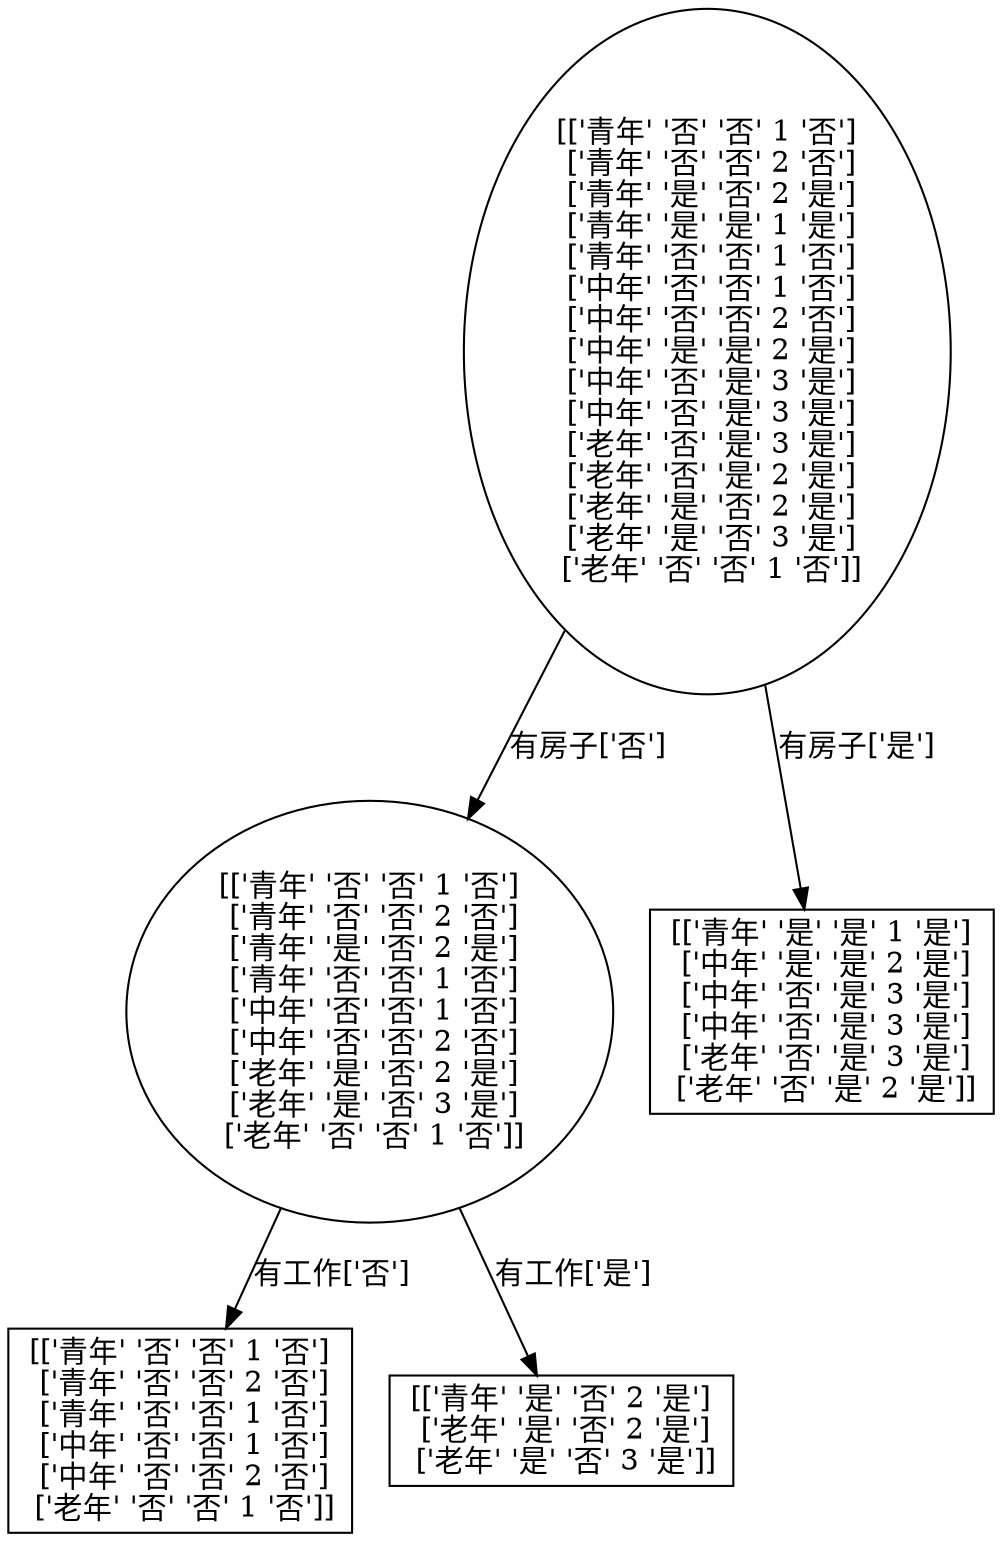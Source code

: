 digraph loan {
	"[['青年' '否' '否' 1 '否']
 ['青年' '否' '否' 2 '否']
 ['青年' '是' '否' 2 '是']
 ['青年' '是' '是' 1 '是']
 ['青年' '否' '否' 1 '否']
 ['中年' '否' '否' 1 '否']
 ['中年' '否' '否' 2 '否']
 ['中年' '是' '是' 2 '是']
 ['中年' '否' '是' 3 '是']
 ['中年' '否' '是' 3 '是']
 ['老年' '否' '是' 3 '是']
 ['老年' '否' '是' 2 '是']
 ['老年' '是' '否' 2 '是']
 ['老年' '是' '否' 3 '是']
 ['老年' '否' '否' 1 '否']]" [label="[['青年' '否' '否' 1 '否']
 ['青年' '否' '否' 2 '否']
 ['青年' '是' '否' 2 '是']
 ['青年' '是' '是' 1 '是']
 ['青年' '否' '否' 1 '否']
 ['中年' '否' '否' 1 '否']
 ['中年' '否' '否' 2 '否']
 ['中年' '是' '是' 2 '是']
 ['中年' '否' '是' 3 '是']
 ['中年' '否' '是' 3 '是']
 ['老年' '否' '是' 3 '是']
 ['老年' '否' '是' 2 '是']
 ['老年' '是' '否' 2 '是']
 ['老年' '是' '否' 3 '是']
 ['老年' '否' '否' 1 '否']]"]
	"[['青年' '否' '否' 1 '否']
 ['青年' '否' '否' 2 '否']
 ['青年' '是' '否' 2 '是']
 ['青年' '否' '否' 1 '否']
 ['中年' '否' '否' 1 '否']
 ['中年' '否' '否' 2 '否']
 ['老年' '是' '否' 2 '是']
 ['老年' '是' '否' 3 '是']
 ['老年' '否' '否' 1 '否']]" [label="[['青年' '否' '否' 1 '否']
 ['青年' '否' '否' 2 '否']
 ['青年' '是' '否' 2 '是']
 ['青年' '否' '否' 1 '否']
 ['中年' '否' '否' 1 '否']
 ['中年' '否' '否' 2 '否']
 ['老年' '是' '否' 2 '是']
 ['老年' '是' '否' 3 '是']
 ['老年' '否' '否' 1 '否']]"]
	"[['青年' '否' '否' 1 '否']
 ['青年' '否' '否' 2 '否']
 ['青年' '是' '否' 2 '是']
 ['青年' '是' '是' 1 '是']
 ['青年' '否' '否' 1 '否']
 ['中年' '否' '否' 1 '否']
 ['中年' '否' '否' 2 '否']
 ['中年' '是' '是' 2 '是']
 ['中年' '否' '是' 3 '是']
 ['中年' '否' '是' 3 '是']
 ['老年' '否' '是' 3 '是']
 ['老年' '否' '是' 2 '是']
 ['老年' '是' '否' 2 '是']
 ['老年' '是' '否' 3 '是']
 ['老年' '否' '否' 1 '否']]" -> "[['青年' '否' '否' 1 '否']
 ['青年' '否' '否' 2 '否']
 ['青年' '是' '否' 2 '是']
 ['青年' '否' '否' 1 '否']
 ['中年' '否' '否' 1 '否']
 ['中年' '否' '否' 2 '否']
 ['老年' '是' '否' 2 '是']
 ['老年' '是' '否' 3 '是']
 ['老年' '否' '否' 1 '否']]" [label="有房子['否']"]
	"[['青年' '否' '否' 1 '否']
 ['青年' '否' '否' 2 '否']
 ['青年' '否' '否' 1 '否']
 ['中年' '否' '否' 1 '否']
 ['中年' '否' '否' 2 '否']
 ['老年' '否' '否' 1 '否']]" [label="[['青年' '否' '否' 1 '否']
 ['青年' '否' '否' 2 '否']
 ['青年' '否' '否' 1 '否']
 ['中年' '否' '否' 1 '否']
 ['中年' '否' '否' 2 '否']
 ['老年' '否' '否' 1 '否']]" shape=box]
	"[['青年' '否' '否' 1 '否']
 ['青年' '否' '否' 2 '否']
 ['青年' '是' '否' 2 '是']
 ['青年' '否' '否' 1 '否']
 ['中年' '否' '否' 1 '否']
 ['中年' '否' '否' 2 '否']
 ['老年' '是' '否' 2 '是']
 ['老年' '是' '否' 3 '是']
 ['老年' '否' '否' 1 '否']]" -> "[['青年' '否' '否' 1 '否']
 ['青年' '否' '否' 2 '否']
 ['青年' '否' '否' 1 '否']
 ['中年' '否' '否' 1 '否']
 ['中年' '否' '否' 2 '否']
 ['老年' '否' '否' 1 '否']]" [label="有工作['否']"]
	"[['青年' '是' '否' 2 '是']
 ['老年' '是' '否' 2 '是']
 ['老年' '是' '否' 3 '是']]" [label="[['青年' '是' '否' 2 '是']
 ['老年' '是' '否' 2 '是']
 ['老年' '是' '否' 3 '是']]" shape=box]
	"[['青年' '否' '否' 1 '否']
 ['青年' '否' '否' 2 '否']
 ['青年' '是' '否' 2 '是']
 ['青年' '否' '否' 1 '否']
 ['中年' '否' '否' 1 '否']
 ['中年' '否' '否' 2 '否']
 ['老年' '是' '否' 2 '是']
 ['老年' '是' '否' 3 '是']
 ['老年' '否' '否' 1 '否']]" -> "[['青年' '是' '否' 2 '是']
 ['老年' '是' '否' 2 '是']
 ['老年' '是' '否' 3 '是']]" [label="有工作['是']"]
	"[['青年' '是' '是' 1 '是']
 ['中年' '是' '是' 2 '是']
 ['中年' '否' '是' 3 '是']
 ['中年' '否' '是' 3 '是']
 ['老年' '否' '是' 3 '是']
 ['老年' '否' '是' 2 '是']]" [label="[['青年' '是' '是' 1 '是']
 ['中年' '是' '是' 2 '是']
 ['中年' '否' '是' 3 '是']
 ['中年' '否' '是' 3 '是']
 ['老年' '否' '是' 3 '是']
 ['老年' '否' '是' 2 '是']]" shape=box]
	"[['青年' '否' '否' 1 '否']
 ['青年' '否' '否' 2 '否']
 ['青年' '是' '否' 2 '是']
 ['青年' '是' '是' 1 '是']
 ['青年' '否' '否' 1 '否']
 ['中年' '否' '否' 1 '否']
 ['中年' '否' '否' 2 '否']
 ['中年' '是' '是' 2 '是']
 ['中年' '否' '是' 3 '是']
 ['中年' '否' '是' 3 '是']
 ['老年' '否' '是' 3 '是']
 ['老年' '否' '是' 2 '是']
 ['老年' '是' '否' 2 '是']
 ['老年' '是' '否' 3 '是']
 ['老年' '否' '否' 1 '否']]" -> "[['青年' '是' '是' 1 '是']
 ['中年' '是' '是' 2 '是']
 ['中年' '否' '是' 3 '是']
 ['中年' '否' '是' 3 '是']
 ['老年' '否' '是' 3 '是']
 ['老年' '否' '是' 2 '是']]" [label="有房子['是']"]
}
